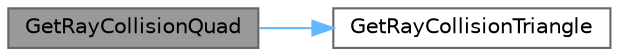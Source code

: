 digraph "GetRayCollisionQuad"
{
 // LATEX_PDF_SIZE
  bgcolor="transparent";
  edge [fontname=Helvetica,fontsize=10,labelfontname=Helvetica,labelfontsize=10];
  node [fontname=Helvetica,fontsize=10,shape=box,height=0.2,width=0.4];
  rankdir="LR";
  Node1 [id="Node000001",label="GetRayCollisionQuad",height=0.2,width=0.4,color="gray40", fillcolor="grey60", style="filled", fontcolor="black",tooltip=" "];
  Node1 -> Node2 [id="edge1_Node000001_Node000002",color="steelblue1",style="solid",tooltip=" "];
  Node2 [id="Node000002",label="GetRayCollisionTriangle",height=0.2,width=0.4,color="grey40", fillcolor="white", style="filled",URL="$_classes_2lib_2rmodels_8c.html#a38d1ae868b9d896f92a0fc2a4fcbb146",tooltip=" "];
}
